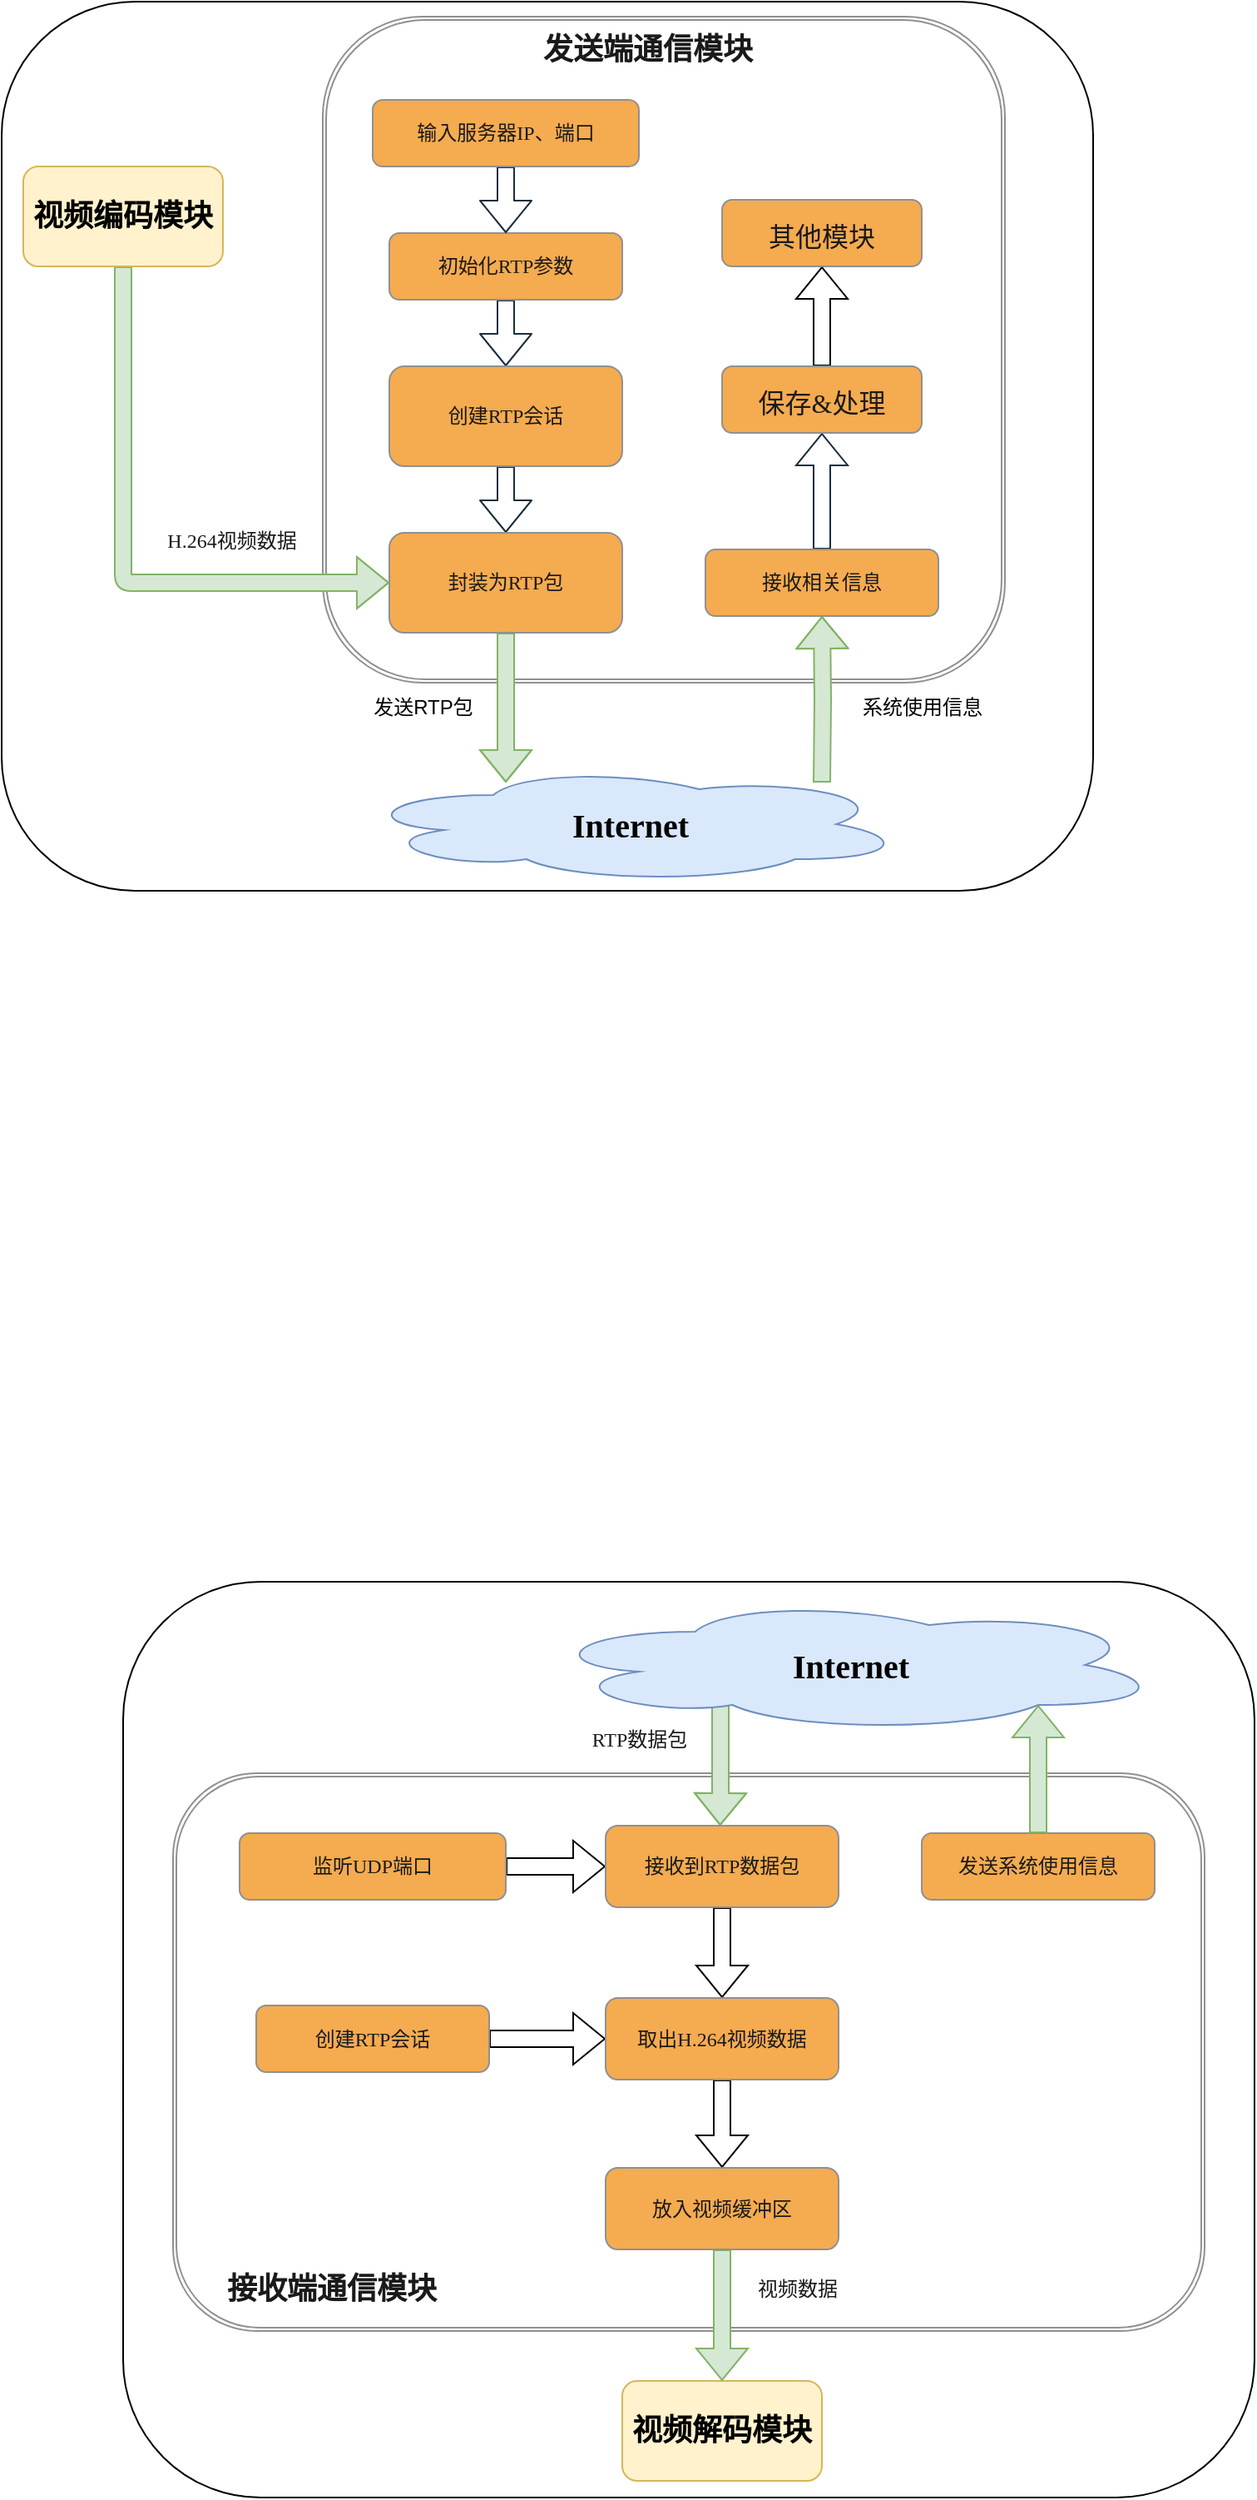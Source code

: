 <mxfile version="21.3.2" type="github">
  <diagram name="第 1 页" id="5-qiBzwe0noC_fsVUQBr">
    <mxGraphModel dx="1472" dy="558" grid="0" gridSize="10" guides="1" tooltips="1" connect="1" arrows="1" fold="1" page="0" pageScale="1" pageWidth="827" pageHeight="1169" background="none" math="0" shadow="0">
      <root>
        <mxCell id="0" />
        <mxCell id="1" parent="0" />
        <mxCell id="p3Ov0_laud73-zraFtZD-50" value="" style="rounded=1;whiteSpace=wrap;html=1;fillColor=none;" vertex="1" parent="1">
          <mxGeometry x="-40" y="990" width="680" height="550" as="geometry" />
        </mxCell>
        <mxCell id="p3Ov0_laud73-zraFtZD-1" value="" style="shape=ext;double=1;rounded=1;whiteSpace=wrap;html=1;fillColor=none;fontFamily=Times New Roman;labelBackgroundColor=none;strokeColor=#909090;fontColor=#1A1A1A;" vertex="1" parent="1">
          <mxGeometry x="80" y="50" width="410" height="400" as="geometry" />
        </mxCell>
        <mxCell id="p3Ov0_laud73-zraFtZD-9" value="" style="edgeStyle=orthogonalEdgeStyle;rounded=1;orthogonalLoop=1;jettySize=auto;html=1;shape=flexArrow;fontFamily=Times New Roman;labelBackgroundColor=none;strokeColor=#182E3E;fontColor=default;" edge="1" parent="1" source="p3Ov0_laud73-zraFtZD-2" target="p3Ov0_laud73-zraFtZD-3">
          <mxGeometry relative="1" as="geometry" />
        </mxCell>
        <mxCell id="p3Ov0_laud73-zraFtZD-2" value="初始化RTP参数" style="rounded=1;whiteSpace=wrap;html=1;fontFamily=Times New Roman;labelBackgroundColor=none;fillColor=#F5AB50;strokeColor=#909090;fontColor=#1A1A1A;" vertex="1" parent="1">
          <mxGeometry x="120" y="180" width="140" height="40" as="geometry" />
        </mxCell>
        <mxCell id="p3Ov0_laud73-zraFtZD-11" value="" style="edgeStyle=orthogonalEdgeStyle;rounded=1;orthogonalLoop=1;jettySize=auto;html=1;shape=flexArrow;fontFamily=Times New Roman;labelBackgroundColor=none;strokeColor=#182E3E;fontColor=default;" edge="1" parent="1" source="p3Ov0_laud73-zraFtZD-3" target="p3Ov0_laud73-zraFtZD-5">
          <mxGeometry relative="1" as="geometry" />
        </mxCell>
        <mxCell id="p3Ov0_laud73-zraFtZD-3" value="创建RTP会话" style="rounded=1;whiteSpace=wrap;html=1;fontFamily=Times New Roman;labelBackgroundColor=none;fillColor=#F5AB50;strokeColor=#909090;fontColor=#1A1A1A;" vertex="1" parent="1">
          <mxGeometry x="120" y="260" width="140" height="60" as="geometry" />
        </mxCell>
        <mxCell id="p3Ov0_laud73-zraFtZD-8" value="" style="edgeStyle=orthogonalEdgeStyle;rounded=1;orthogonalLoop=1;jettySize=auto;html=1;entryX=0.5;entryY=0;entryDx=0;entryDy=0;shape=flexArrow;fontFamily=Times New Roman;labelBackgroundColor=none;strokeColor=#182E3E;fontColor=default;" edge="1" parent="1" source="p3Ov0_laud73-zraFtZD-4" target="p3Ov0_laud73-zraFtZD-2">
          <mxGeometry relative="1" as="geometry" />
        </mxCell>
        <mxCell id="p3Ov0_laud73-zraFtZD-4" value="输入服务器IP、端口" style="rounded=1;whiteSpace=wrap;html=1;fontFamily=Times New Roman;labelBackgroundColor=none;fillColor=#F5AB50;strokeColor=#909090;fontColor=#1A1A1A;" vertex="1" parent="1">
          <mxGeometry x="110" y="100" width="160" height="40" as="geometry" />
        </mxCell>
        <mxCell id="p3Ov0_laud73-zraFtZD-20" value="" style="edgeStyle=orthogonalEdgeStyle;rounded=0;hachureGap=4;orthogonalLoop=1;jettySize=auto;html=1;strokeColor=#82b366;fontFamily=Architects Daughter;fontSource=https%3A%2F%2Ffonts.googleapis.com%2Fcss%3Ffamily%3DArchitects%2BDaughter;fontSize=16;fontColor=#1A1A1A;shape=flexArrow;fillColor=#d5e8d4;" edge="1" parent="1" source="p3Ov0_laud73-zraFtZD-5">
          <mxGeometry relative="1" as="geometry">
            <mxPoint x="190" y="510" as="targetPoint" />
          </mxGeometry>
        </mxCell>
        <mxCell id="p3Ov0_laud73-zraFtZD-5" value="封装为RTP包" style="rounded=1;whiteSpace=wrap;html=1;fontFamily=Times New Roman;labelBackgroundColor=none;fillColor=#F5AB50;strokeColor=#909090;fontColor=#1A1A1A;" vertex="1" parent="1">
          <mxGeometry x="120" y="360" width="140" height="60" as="geometry" />
        </mxCell>
        <mxCell id="p3Ov0_laud73-zraFtZD-12" value="" style="edgeStyle=orthogonalEdgeStyle;rounded=1;orthogonalLoop=1;jettySize=auto;html=1;shape=flexArrow;fontFamily=Times New Roman;labelBackgroundColor=none;strokeColor=#82b366;fontColor=default;fillColor=#d5e8d4;" edge="1" parent="1" source="p3Ov0_laud73-zraFtZD-6" target="p3Ov0_laud73-zraFtZD-5">
          <mxGeometry relative="1" as="geometry">
            <Array as="points">
              <mxPoint x="-40" y="390" />
            </Array>
          </mxGeometry>
        </mxCell>
        <mxCell id="p3Ov0_laud73-zraFtZD-6" value="&lt;font style=&quot;font-size: 18px;&quot;&gt;&lt;b&gt;视频编码模块&lt;/b&gt;&lt;/font&gt;" style="rounded=1;whiteSpace=wrap;html=1;fontFamily=Times New Roman;labelBackgroundColor=none;fillColor=#fff2cc;strokeColor=#d6b656;" vertex="1" parent="1">
          <mxGeometry x="-100" y="140" width="120" height="60" as="geometry" />
        </mxCell>
        <mxCell id="p3Ov0_laud73-zraFtZD-7" value="&lt;h2&gt;&lt;b&gt;&lt;font style=&quot;font-size: 18px;&quot;&gt;发送端通信模块&lt;/font&gt;&lt;/b&gt;&lt;/h2&gt;" style="text;html=1;align=center;verticalAlign=middle;resizable=0;points=[];autosize=1;strokeColor=none;fillColor=none;fontFamily=Times New Roman;rounded=1;labelBackgroundColor=none;fontColor=#1A1A1A;" vertex="1" parent="1">
          <mxGeometry x="200" y="40" width="150" height="60" as="geometry" />
        </mxCell>
        <mxCell id="p3Ov0_laud73-zraFtZD-13" value="H.264视频数据" style="text;html=1;align=center;verticalAlign=middle;resizable=0;points=[];autosize=1;strokeColor=none;fillColor=none;fontFamily=Times New Roman;rounded=1;labelBackgroundColor=none;fontColor=#1A1A1A;" vertex="1" parent="1">
          <mxGeometry x="-40" y="350" width="130" height="30" as="geometry" />
        </mxCell>
        <mxCell id="p3Ov0_laud73-zraFtZD-21" value="" style="edgeStyle=orthogonalEdgeStyle;rounded=0;hachureGap=4;orthogonalLoop=1;jettySize=auto;html=1;strokeColor=#82b366;fontFamily=Architects Daughter;fontSource=https%3A%2F%2Ffonts.googleapis.com%2Fcss%3Ffamily%3DArchitects%2BDaughter;fontSize=16;fontColor=#1A1A1A;entryX=0.5;entryY=1;entryDx=0;entryDy=0;shape=flexArrow;fillColor=#d5e8d4;" edge="1" parent="1" target="p3Ov0_laud73-zraFtZD-16">
          <mxGeometry relative="1" as="geometry">
            <mxPoint x="380" y="510" as="sourcePoint" />
          </mxGeometry>
        </mxCell>
        <mxCell id="p3Ov0_laud73-zraFtZD-14" value="&lt;b&gt;Internet&lt;/b&gt;" style="ellipse;shape=cloud;whiteSpace=wrap;html=1;fontFamily=Times New Roman;fillColor=#dae8fc;strokeColor=#6c8ebf;rounded=1;labelBackgroundColor=none;hachureGap=4;fontSource=https%3A%2F%2Ffonts.googleapis.com%2Fcss%3Ffamily%3DArchitects%2BDaughter;fontSize=20;" vertex="1" parent="1">
          <mxGeometry x="100" y="500" width="330" height="70" as="geometry" />
        </mxCell>
        <mxCell id="p3Ov0_laud73-zraFtZD-18" value="" style="edgeStyle=orthogonalEdgeStyle;rounded=0;hachureGap=4;orthogonalLoop=1;jettySize=auto;html=1;strokeColor=#182E3E;fontFamily=Architects Daughter;fontSource=https%3A%2F%2Ffonts.googleapis.com%2Fcss%3Ffamily%3DArchitects%2BDaughter;fontSize=16;fontColor=#1A1A1A;shape=flexArrow;" edge="1" parent="1" source="p3Ov0_laud73-zraFtZD-16" target="p3Ov0_laud73-zraFtZD-17">
          <mxGeometry relative="1" as="geometry" />
        </mxCell>
        <mxCell id="p3Ov0_laud73-zraFtZD-16" value="接收相关信息" style="rounded=1;whiteSpace=wrap;html=1;fontFamily=Times New Roman;labelBackgroundColor=none;fillColor=#F5AB50;strokeColor=#909090;fontColor=#1A1A1A;" vertex="1" parent="1">
          <mxGeometry x="310" y="370" width="140" height="40" as="geometry" />
        </mxCell>
        <mxCell id="p3Ov0_laud73-zraFtZD-26" value="" style="edgeStyle=orthogonalEdgeStyle;rounded=0;orthogonalLoop=1;jettySize=auto;html=1;shape=flexArrow;" edge="1" parent="1" source="p3Ov0_laud73-zraFtZD-17" target="p3Ov0_laud73-zraFtZD-25">
          <mxGeometry relative="1" as="geometry" />
        </mxCell>
        <mxCell id="p3Ov0_laud73-zraFtZD-17" value="&lt;font style=&quot;font-size: 16px;&quot;&gt;保存&amp;amp;处理&lt;/font&gt;" style="whiteSpace=wrap;html=1;fontFamily=Times New Roman;fillColor=#F5AB50;strokeColor=#909090;fontColor=#1A1A1A;rounded=1;labelBackgroundColor=none;hachureGap=4;fontSource=https%3A%2F%2Ffonts.googleapis.com%2Fcss%3Ffamily%3DArchitects%2BDaughter;fontSize=20;" vertex="1" parent="1">
          <mxGeometry x="320" y="260" width="120" height="40" as="geometry" />
        </mxCell>
        <mxCell id="p3Ov0_laud73-zraFtZD-23" value="系统使用信息" style="text;html=1;align=center;verticalAlign=middle;resizable=0;points=[];autosize=1;strokeColor=none;fillColor=none;" vertex="1" parent="1">
          <mxGeometry x="380" y="450" width="120" height="30" as="geometry" />
        </mxCell>
        <mxCell id="p3Ov0_laud73-zraFtZD-24" value="发送RTP包" style="text;html=1;align=center;verticalAlign=middle;resizable=0;points=[];autosize=1;strokeColor=none;fillColor=none;" vertex="1" parent="1">
          <mxGeometry x="90" y="450" width="100" height="30" as="geometry" />
        </mxCell>
        <mxCell id="p3Ov0_laud73-zraFtZD-25" value="&lt;span style=&quot;font-size: 16px;&quot;&gt;其他模块&lt;/span&gt;" style="whiteSpace=wrap;html=1;fontFamily=Times New Roman;fillColor=#F5AB50;strokeColor=#909090;fontColor=#1A1A1A;rounded=1;labelBackgroundColor=none;hachureGap=4;fontSource=https%3A%2F%2Ffonts.googleapis.com%2Fcss%3Ffamily%3DArchitects%2BDaughter;fontSize=20;" vertex="1" parent="1">
          <mxGeometry x="320" y="160" width="120" height="40" as="geometry" />
        </mxCell>
        <mxCell id="p3Ov0_laud73-zraFtZD-27" value="" style="rounded=1;whiteSpace=wrap;html=1;fillColor=none;" vertex="1" parent="1">
          <mxGeometry x="-113" y="41" width="656" height="534" as="geometry" />
        </mxCell>
        <mxCell id="p3Ov0_laud73-zraFtZD-28" value="" style="shape=ext;double=1;rounded=1;whiteSpace=wrap;html=1;fillColor=none;fontFamily=Times New Roman;labelBackgroundColor=none;strokeColor=#909090;fontColor=#1A1A1A;" vertex="1" parent="1">
          <mxGeometry x="-10" y="1105" width="620" height="335" as="geometry" />
        </mxCell>
        <mxCell id="p3Ov0_laud73-zraFtZD-55" value="" style="edgeStyle=orthogonalEdgeStyle;rounded=0;orthogonalLoop=1;jettySize=auto;html=1;shape=flexArrow;" edge="1" parent="1" source="p3Ov0_laud73-zraFtZD-30" target="p3Ov0_laud73-zraFtZD-53">
          <mxGeometry relative="1" as="geometry" />
        </mxCell>
        <mxCell id="p3Ov0_laud73-zraFtZD-30" value="创建RTP会话" style="rounded=1;whiteSpace=wrap;html=1;fontFamily=Times New Roman;labelBackgroundColor=none;fillColor=#F5AB50;strokeColor=#909090;fontColor=#1A1A1A;" vertex="1" parent="1">
          <mxGeometry x="40" y="1244.5" width="140" height="40" as="geometry" />
        </mxCell>
        <mxCell id="p3Ov0_laud73-zraFtZD-52" value="" style="edgeStyle=orthogonalEdgeStyle;rounded=0;orthogonalLoop=1;jettySize=auto;html=1;shape=flexArrow;" edge="1" parent="1" source="p3Ov0_laud73-zraFtZD-34" target="p3Ov0_laud73-zraFtZD-51">
          <mxGeometry relative="1" as="geometry" />
        </mxCell>
        <mxCell id="p3Ov0_laud73-zraFtZD-34" value="监听UDP端口" style="rounded=1;whiteSpace=wrap;html=1;fontFamily=Times New Roman;labelBackgroundColor=none;fillColor=#F5AB50;strokeColor=#909090;fontColor=#1A1A1A;" vertex="1" parent="1">
          <mxGeometry x="30" y="1141" width="160" height="40" as="geometry" />
        </mxCell>
        <mxCell id="p3Ov0_laud73-zraFtZD-38" value="&lt;font style=&quot;font-size: 18px;&quot;&gt;&lt;b&gt;视频解码模块&lt;/b&gt;&lt;/font&gt;" style="rounded=1;whiteSpace=wrap;html=1;fontFamily=Times New Roman;labelBackgroundColor=none;fillColor=#fff2cc;strokeColor=#d6b656;" vertex="1" parent="1">
          <mxGeometry x="260" y="1470" width="120" height="60" as="geometry" />
        </mxCell>
        <mxCell id="p3Ov0_laud73-zraFtZD-39" value="&lt;h2&gt;&lt;b&gt;&lt;font style=&quot;font-size: 18px;&quot;&gt;接收端通信模块&lt;/font&gt;&lt;/b&gt;&lt;/h2&gt;" style="text;html=1;align=center;verticalAlign=middle;resizable=0;points=[];autosize=1;strokeColor=none;fillColor=none;fontFamily=Times New Roman;rounded=1;labelBackgroundColor=none;fontColor=#1A1A1A;" vertex="1" parent="1">
          <mxGeometry x="10" y="1385" width="150" height="60" as="geometry" />
        </mxCell>
        <mxCell id="p3Ov0_laud73-zraFtZD-40" value="RTP数据包" style="text;html=1;align=center;verticalAlign=middle;resizable=0;points=[];autosize=1;strokeColor=none;fillColor=none;fontFamily=Times New Roman;rounded=1;labelBackgroundColor=none;fontColor=#1A1A1A;" vertex="1" parent="1">
          <mxGeometry x="220" y="1070" width="100" height="30" as="geometry" />
        </mxCell>
        <mxCell id="p3Ov0_laud73-zraFtZD-61" value="" style="edgeStyle=orthogonalEdgeStyle;rounded=0;orthogonalLoop=1;jettySize=auto;html=1;shape=flexArrow;fillColor=#d5e8d4;strokeColor=#82b366;" edge="1" parent="1">
          <mxGeometry relative="1" as="geometry">
            <mxPoint x="319" y="1020" as="sourcePoint" />
            <mxPoint x="318.82" y="1136.5" as="targetPoint" />
            <Array as="points">
              <mxPoint x="318.82" y="1116.5" />
              <mxPoint x="318.82" y="1116.5" />
            </Array>
          </mxGeometry>
        </mxCell>
        <mxCell id="p3Ov0_laud73-zraFtZD-42" value="&lt;b&gt;Internet&lt;/b&gt;" style="ellipse;shape=cloud;whiteSpace=wrap;html=1;fontFamily=Times New Roman;fillColor=#dae8fc;strokeColor=#6c8ebf;rounded=1;labelBackgroundColor=none;hachureGap=4;fontSource=https%3A%2F%2Ffonts.googleapis.com%2Fcss%3Ffamily%3DArchitects%2BDaughter;fontSize=20;" vertex="1" parent="1">
          <mxGeometry x="210" y="1000" width="375" height="80" as="geometry" />
        </mxCell>
        <mxCell id="p3Ov0_laud73-zraFtZD-54" value="" style="edgeStyle=orthogonalEdgeStyle;rounded=0;orthogonalLoop=1;jettySize=auto;html=1;shape=flexArrow;" edge="1" parent="1" source="p3Ov0_laud73-zraFtZD-51" target="p3Ov0_laud73-zraFtZD-53">
          <mxGeometry relative="1" as="geometry" />
        </mxCell>
        <mxCell id="p3Ov0_laud73-zraFtZD-51" value="接收到RTP数据包" style="whiteSpace=wrap;html=1;fontFamily=Times New Roman;fillColor=#F5AB50;strokeColor=#909090;fontColor=#1A1A1A;rounded=1;labelBackgroundColor=none;" vertex="1" parent="1">
          <mxGeometry x="250" y="1136.5" width="140" height="49" as="geometry" />
        </mxCell>
        <mxCell id="p3Ov0_laud73-zraFtZD-57" value="" style="edgeStyle=orthogonalEdgeStyle;rounded=0;orthogonalLoop=1;jettySize=auto;html=1;shape=flexArrow;" edge="1" parent="1" source="p3Ov0_laud73-zraFtZD-53" target="p3Ov0_laud73-zraFtZD-56">
          <mxGeometry relative="1" as="geometry" />
        </mxCell>
        <mxCell id="p3Ov0_laud73-zraFtZD-53" value="取出H.264视频数据" style="whiteSpace=wrap;html=1;fontFamily=Times New Roman;fillColor=#F5AB50;strokeColor=#909090;fontColor=#1A1A1A;rounded=1;labelBackgroundColor=none;" vertex="1" parent="1">
          <mxGeometry x="250" y="1240" width="140" height="49" as="geometry" />
        </mxCell>
        <mxCell id="p3Ov0_laud73-zraFtZD-59" value="" style="edgeStyle=orthogonalEdgeStyle;rounded=0;orthogonalLoop=1;jettySize=auto;html=1;entryX=0.5;entryY=0;entryDx=0;entryDy=0;shape=flexArrow;fillColor=#d5e8d4;strokeColor=#82b366;" edge="1" parent="1" source="p3Ov0_laud73-zraFtZD-56" target="p3Ov0_laud73-zraFtZD-38">
          <mxGeometry relative="1" as="geometry">
            <mxPoint x="320" y="1471" as="targetPoint" />
          </mxGeometry>
        </mxCell>
        <mxCell id="p3Ov0_laud73-zraFtZD-56" value="放入视频缓冲区" style="whiteSpace=wrap;html=1;fontFamily=Times New Roman;fillColor=#F5AB50;strokeColor=#909090;fontColor=#1A1A1A;rounded=1;labelBackgroundColor=none;" vertex="1" parent="1">
          <mxGeometry x="250" y="1342" width="140" height="49" as="geometry" />
        </mxCell>
        <mxCell id="p3Ov0_laud73-zraFtZD-62" value="视频数据" style="text;html=1;align=center;verticalAlign=middle;resizable=0;points=[];autosize=1;strokeColor=none;fillColor=none;fontFamily=Times New Roman;rounded=1;labelBackgroundColor=none;fontColor=#1A1A1A;" vertex="1" parent="1">
          <mxGeometry x="320" y="1400" width="90" height="30" as="geometry" />
        </mxCell>
        <mxCell id="p3Ov0_laud73-zraFtZD-63" value="发送系统使用信息" style="rounded=1;whiteSpace=wrap;html=1;fontFamily=Times New Roman;labelBackgroundColor=none;fillColor=#F5AB50;strokeColor=#909090;fontColor=#1A1A1A;" vertex="1" parent="1">
          <mxGeometry x="440" y="1141" width="140" height="40" as="geometry" />
        </mxCell>
        <mxCell id="p3Ov0_laud73-zraFtZD-66" value="" style="shape=flexArrow;endArrow=classic;html=1;rounded=0;exitX=0.5;exitY=0;exitDx=0;exitDy=0;entryX=0.8;entryY=0.8;entryDx=0;entryDy=0;entryPerimeter=0;fillColor=#d5e8d4;strokeColor=#82b366;" edge="1" parent="1" source="p3Ov0_laud73-zraFtZD-63" target="p3Ov0_laud73-zraFtZD-42">
          <mxGeometry width="50" height="50" relative="1" as="geometry">
            <mxPoint x="495" y="1120" as="sourcePoint" />
            <mxPoint x="545" y="1070" as="targetPoint" />
          </mxGeometry>
        </mxCell>
      </root>
    </mxGraphModel>
  </diagram>
</mxfile>
